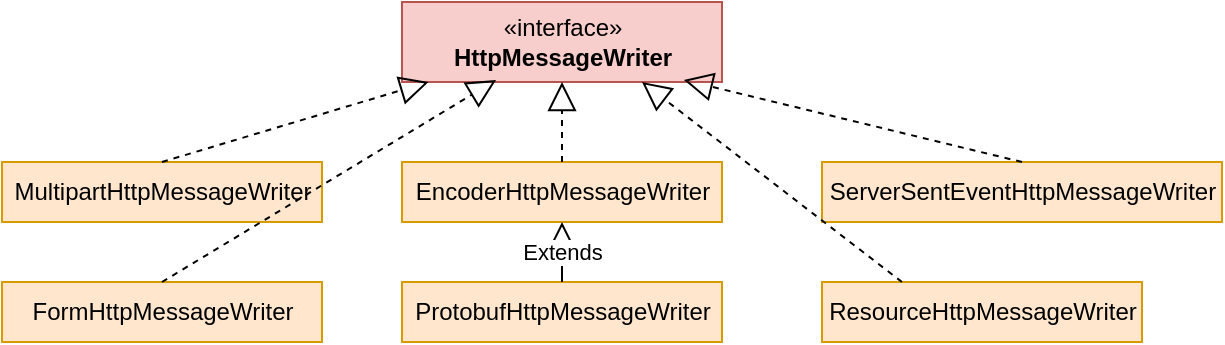 <mxfile version="15.8.7" type="device"><diagram id="G97E3PrJW3VxUW60EMPU" name="Page-1"><mxGraphModel dx="904" dy="680" grid="1" gridSize="10" guides="1" tooltips="1" connect="1" arrows="1" fold="1" page="1" pageScale="1" pageWidth="850" pageHeight="1100" math="0" shadow="0"><root><mxCell id="0"/><mxCell id="1" parent="0"/><mxCell id="rD2Jc4Ork_jbwirxX6Jv-2" value="«interface»&lt;br&gt;&lt;b&gt;HttpMessageWriter&lt;/b&gt;" style="html=1;fillColor=#f8cecc;strokeColor=#b85450;" vertex="1" parent="1"><mxGeometry x="320" y="280" width="160" height="40" as="geometry"/></mxCell><mxCell id="rD2Jc4Ork_jbwirxX6Jv-3" value="MultipartHttpMessageWriter" style="html=1;fillColor=#ffe6cc;strokeColor=#d79b00;" vertex="1" parent="1"><mxGeometry x="120" y="360" width="160" height="30" as="geometry"/></mxCell><mxCell id="rD2Jc4Ork_jbwirxX6Jv-4" value="ResourceHttpMessageWriter" style="html=1;fillColor=#ffe6cc;strokeColor=#d79b00;" vertex="1" parent="1"><mxGeometry x="530" y="420" width="160" height="30" as="geometry"/></mxCell><mxCell id="rD2Jc4Ork_jbwirxX6Jv-5" value="ProtobufHttpMessageWriter" style="html=1;fillColor=#ffe6cc;strokeColor=#d79b00;" vertex="1" parent="1"><mxGeometry x="320" y="420" width="160" height="30" as="geometry"/></mxCell><mxCell id="rD2Jc4Ork_jbwirxX6Jv-6" value="ServerSentEventHttpMessageWriter" style="html=1;fillColor=#ffe6cc;strokeColor=#d79b00;" vertex="1" parent="1"><mxGeometry x="530" y="360" width="200" height="30" as="geometry"/></mxCell><mxCell id="rD2Jc4Ork_jbwirxX6Jv-7" value="EncoderHttpMessageWriter" style="html=1;fillColor=#ffe6cc;strokeColor=#d79b00;" vertex="1" parent="1"><mxGeometry x="320" y="360" width="160" height="30" as="geometry"/></mxCell><mxCell id="rD2Jc4Ork_jbwirxX6Jv-8" value="FormHttpMessageWriter" style="html=1;fillColor=#ffe6cc;strokeColor=#d79b00;" vertex="1" parent="1"><mxGeometry x="120" y="420" width="160" height="30" as="geometry"/></mxCell><mxCell id="rD2Jc4Ork_jbwirxX6Jv-9" value="" style="endArrow=block;dashed=1;endFill=0;endSize=12;html=1;rounded=0;exitX=0.5;exitY=0;exitDx=0;exitDy=0;" edge="1" parent="1" source="rD2Jc4Ork_jbwirxX6Jv-3" target="rD2Jc4Ork_jbwirxX6Jv-2"><mxGeometry width="160" relative="1" as="geometry"><mxPoint x="390" y="410" as="sourcePoint"/><mxPoint x="550" y="410" as="targetPoint"/></mxGeometry></mxCell><mxCell id="rD2Jc4Ork_jbwirxX6Jv-10" value="" style="endArrow=block;dashed=1;endFill=0;endSize=12;html=1;rounded=0;exitX=0.5;exitY=0;exitDx=0;exitDy=0;entryX=0.294;entryY=0.975;entryDx=0;entryDy=0;entryPerimeter=0;" edge="1" parent="1" source="rD2Jc4Ork_jbwirxX6Jv-8" target="rD2Jc4Ork_jbwirxX6Jv-2"><mxGeometry width="160" relative="1" as="geometry"><mxPoint x="390" y="410" as="sourcePoint"/><mxPoint x="550" y="410" as="targetPoint"/></mxGeometry></mxCell><mxCell id="rD2Jc4Ork_jbwirxX6Jv-11" value="" style="endArrow=block;dashed=1;endFill=0;endSize=12;html=1;rounded=0;entryX=0.75;entryY=1;entryDx=0;entryDy=0;exitX=0.25;exitY=0;exitDx=0;exitDy=0;" edge="1" parent="1" source="rD2Jc4Ork_jbwirxX6Jv-4" target="rD2Jc4Ork_jbwirxX6Jv-2"><mxGeometry width="160" relative="1" as="geometry"><mxPoint x="390" y="410" as="sourcePoint"/><mxPoint x="550" y="410" as="targetPoint"/></mxGeometry></mxCell><mxCell id="rD2Jc4Ork_jbwirxX6Jv-12" value="" style="endArrow=block;dashed=1;endFill=0;endSize=12;html=1;rounded=0;exitX=0.5;exitY=0;exitDx=0;exitDy=0;entryX=0.5;entryY=1;entryDx=0;entryDy=0;" edge="1" parent="1" source="rD2Jc4Ork_jbwirxX6Jv-7" target="rD2Jc4Ork_jbwirxX6Jv-2"><mxGeometry width="160" relative="1" as="geometry"><mxPoint x="390" y="410" as="sourcePoint"/><mxPoint x="550" y="410" as="targetPoint"/></mxGeometry></mxCell><mxCell id="rD2Jc4Ork_jbwirxX6Jv-13" value="" style="endArrow=block;dashed=1;endFill=0;endSize=12;html=1;rounded=0;entryX=0.881;entryY=0.975;entryDx=0;entryDy=0;exitX=0.5;exitY=0;exitDx=0;exitDy=0;entryPerimeter=0;" edge="1" parent="1" source="rD2Jc4Ork_jbwirxX6Jv-6" target="rD2Jc4Ork_jbwirxX6Jv-2"><mxGeometry width="160" relative="1" as="geometry"><mxPoint x="390" y="410" as="sourcePoint"/><mxPoint x="550" y="410" as="targetPoint"/></mxGeometry></mxCell><mxCell id="rD2Jc4Ork_jbwirxX6Jv-14" value="Extends" style="endArrow=block;endSize=16;endFill=0;html=1;rounded=0;exitX=0.5;exitY=0;exitDx=0;exitDy=0;entryX=0.5;entryY=1;entryDx=0;entryDy=0;" edge="1" parent="1" source="rD2Jc4Ork_jbwirxX6Jv-5" target="rD2Jc4Ork_jbwirxX6Jv-7"><mxGeometry width="160" relative="1" as="geometry"><mxPoint x="390" y="410" as="sourcePoint"/><mxPoint x="550" y="410" as="targetPoint"/></mxGeometry></mxCell></root></mxGraphModel></diagram></mxfile>